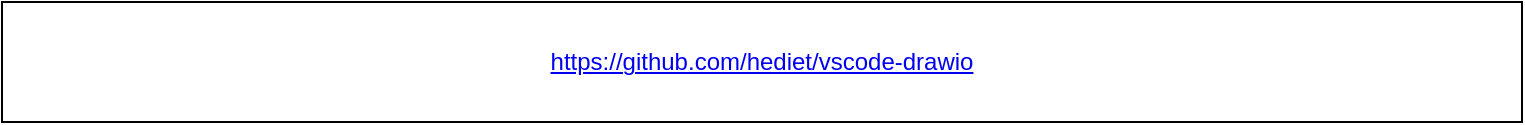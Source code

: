 <mxfile version="12.2.4"><diagram id="pwjHjXFet8DfKtk0OIe2"><mxGraphModel dx="1091" dy="562" grid="1" gridSize="10" guides="1" tooltips="1" connect="1" arrows="1" fold="1" page="1" pageScale="1" pageWidth="827" pageHeight="1169" math="0" shadow="0"><root><mxCell id="0"/><mxCell id="1" parent="0"/><mxCell id="2" value="&lt;a href=&quot;https://github.com/hediet/vscode-drawio&quot;&gt;https://github.com/hediet/vscode-drawio&lt;/a&gt;" style="rounded=0;whiteSpace=wrap;html=1;" vertex="1" parent="1"><mxGeometry x="20" y="20" width="760" height="60" as="geometry"/></mxCell></root></mxGraphModel></diagram></mxfile>